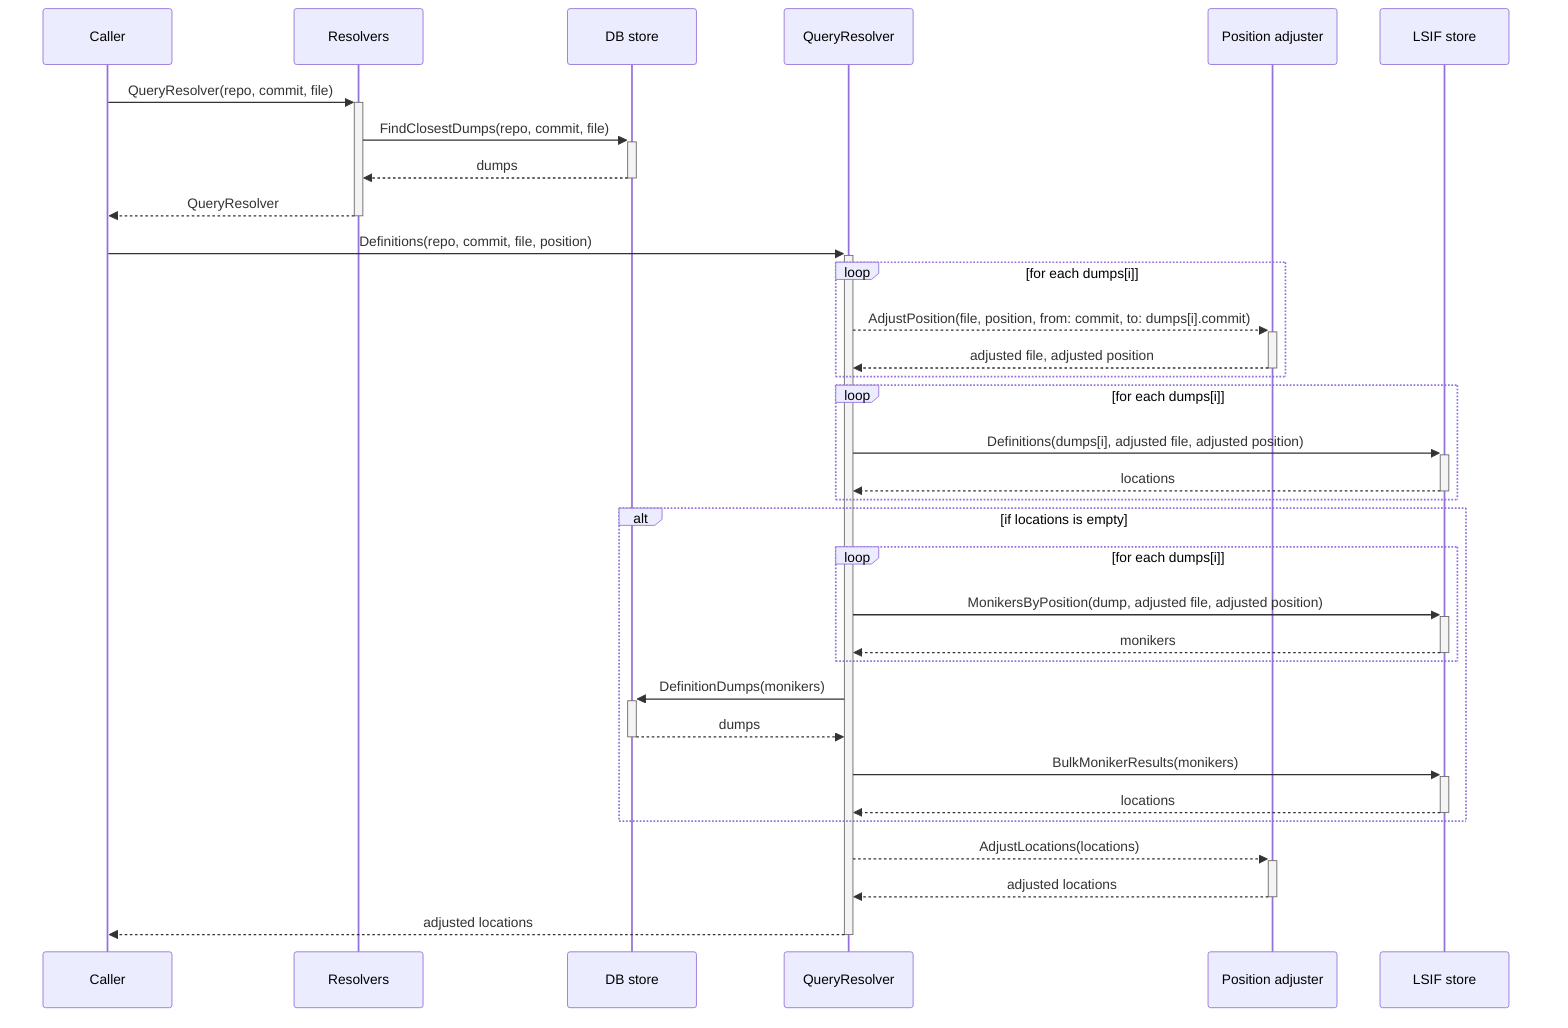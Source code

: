 sequenceDiagram
  Caller          ->>+ Resolvers: QueryResolver(repo, commit, file)
  Resolvers       ->>+ DB store: FindClosestDumps(repo, commit, file)
  DB store       -->>- Resolvers: dumps
  Resolvers      -->>- Caller: QueryResolver
  Caller          ->>+ QueryResolver: Definitions(repo, commit, file, position)

  loop for each dumps[i]
    QueryResolver     -->>+ Position adjuster: AdjustPosition(file, position, from: commit, to: dumps[i].commit)
    Position adjuster -->>- QueryResolver: adjusted file, adjusted position
  end

  loop for each dumps[i]
    QueryResolver      ->>+ LSIF store: Definitions(dumps[i], adjusted file, adjusted position)
    LSIF store        -->>- QueryResolver: locations
  end

  alt if locations is empty
    loop for each dumps[i]
      QueryResolver    ->>+ LSIF store: MonikersByPosition(dump, adjusted file, adjusted position)
      LSIF store      -->>- QueryResolver: monikers
    end

    QueryResolver    ->>+ DB store: DefinitionDumps(monikers)
    DB store        -->>- QueryResolver: dumps

    QueryResolver    ->>+ LSIF store: BulkMonikerResults(monikers)
    LSIF store      -->>- QueryResolver: locations
  end

  QueryResolver     -->>+ Position adjuster: AdjustLocations(locations)
  Position adjuster -->>- QueryResolver: adjusted locations
  QueryResolver     -->>- Caller: adjusted locations